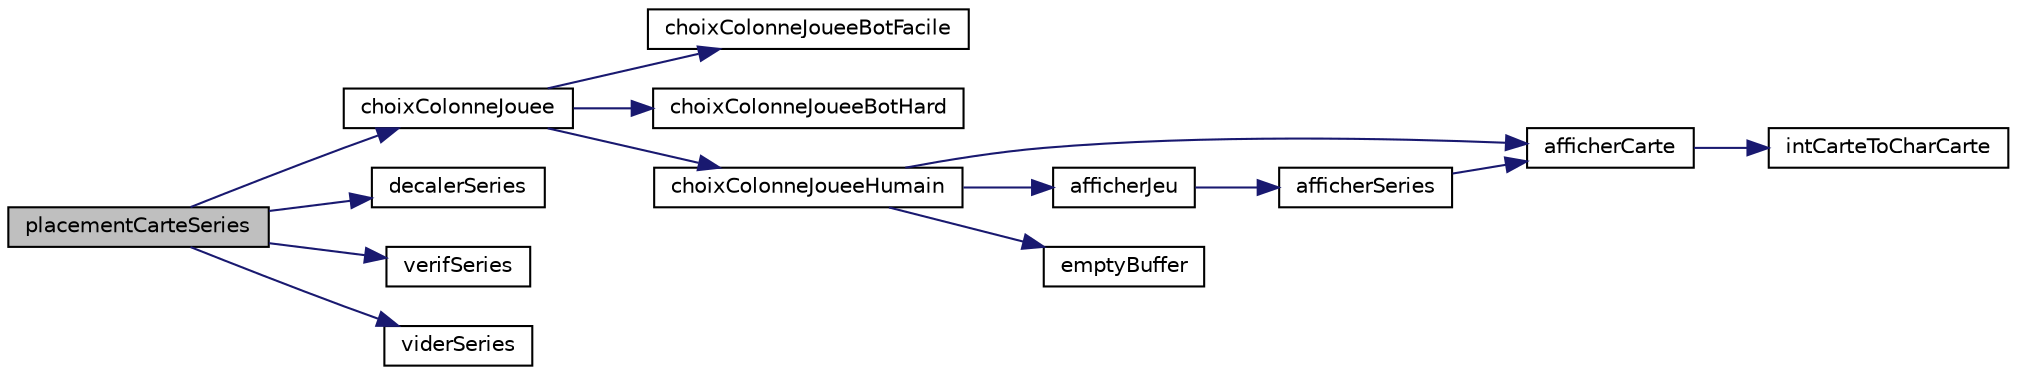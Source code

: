 digraph "placementCarteSeries"
{
 // INTERACTIVE_SVG=YES
 // LATEX_PDF_SIZE
  edge [fontname="Helvetica",fontsize="10",labelfontname="Helvetica",labelfontsize="10"];
  node [fontname="Helvetica",fontsize="10",shape=record];
  rankdir="LR";
  Node1 [label="placementCarteSeries",height=0.2,width=0.4,color="black", fillcolor="grey75", style="filled", fontcolor="black",tooltip=": Permet de placer la carte selon les séries"];
  Node1 -> Node2 [color="midnightblue",fontsize="10",style="solid",fontname="Helvetica"];
  Node2 [label="choixColonneJouee",height=0.2,width=0.4,color="black", fillcolor="white", style="filled",URL="$jeu_8c.html#a0399f7d61a0eb8a0375456b9e0c84e08",tooltip=": Permet de choisir la colonne selon le type du joueur (humain/bot)"];
  Node2 -> Node3 [color="midnightblue",fontsize="10",style="solid",fontname="Helvetica"];
  Node3 [label="choixColonneJoueeBotFacile",height=0.2,width=0.4,color="black", fillcolor="white", style="filled",URL="$bots_8c.html#aa55a6fa2a82c075519b52459067a6db2",tooltip=": Le bot facile choisit la colonne avec le plus haut nombre de têtes de boeuf"];
  Node2 -> Node4 [color="midnightblue",fontsize="10",style="solid",fontname="Helvetica"];
  Node4 [label="choixColonneJoueeBotHard",height=0.2,width=0.4,color="black", fillcolor="white", style="filled",URL="$bots_8c.html#a1a974eb68657a382e0565490bea2a46d",tooltip=": Permet de choisir la colonne pour le Bot de difficulté Hard"];
  Node2 -> Node5 [color="midnightblue",fontsize="10",style="solid",fontname="Helvetica"];
  Node5 [label="choixColonneJoueeHumain",height=0.2,width=0.4,color="black", fillcolor="white", style="filled",URL="$jeu_8c.html#adbe454c3f60f9360493e35fdcc1b4400",tooltip=": Permet de choisir la colonne de l'humain"];
  Node5 -> Node6 [color="midnightblue",fontsize="10",style="solid",fontname="Helvetica"];
  Node6 [label="afficherCarte",height=0.2,width=0.4,color="black", fillcolor="white", style="filled",URL="$affichage_8c.html#ac6afda7e0a3b7e4947d585fdd27bd293",tooltip="Affiche une carte de manière différente en fonction de son état."];
  Node6 -> Node7 [color="midnightblue",fontsize="10",style="solid",fontname="Helvetica"];
  Node7 [label="intCarteToCharCarte",height=0.2,width=0.4,color="black", fillcolor="white", style="filled",URL="$jeu_8c.html#aaafffa208510d93f7593d9420bad974e",tooltip=": Permet de renvoyer un char \"  1 \" ou \" 10\" selon le int envoyé"];
  Node5 -> Node8 [color="midnightblue",fontsize="10",style="solid",fontname="Helvetica"];
  Node8 [label="afficherJeu",height=0.2,width=0.4,color="black", fillcolor="white", style="filled",URL="$affichage_8c.html#ad8ae09f714faa41165f30307ae3c7cae",tooltip=": Permet d'afficher le jeu"];
  Node8 -> Node9 [color="midnightblue",fontsize="10",style="solid",fontname="Helvetica"];
  Node9 [label="afficherSeries",height=0.2,width=0.4,color="black", fillcolor="white", style="filled",URL="$affichage_8c.html#a8649ef826466c9bdf91bd3d2478e2f93",tooltip=": Permet d'afficher toute les series"];
  Node9 -> Node6 [color="midnightblue",fontsize="10",style="solid",fontname="Helvetica"];
  Node5 -> Node10 [color="midnightblue",fontsize="10",style="solid",fontname="Helvetica"];
  Node10 [label="emptyBuffer",height=0.2,width=0.4,color="black", fillcolor="white", style="filled",URL="$jeu_8c.html#a7f81010b16aca3478a4926194a324382",tooltip="Vide le buffer après une saisie."];
  Node1 -> Node11 [color="midnightblue",fontsize="10",style="solid",fontname="Helvetica"];
  Node11 [label="decalerSeries",height=0.2,width=0.4,color="black", fillcolor="white", style="filled",URL="$jeu_8c.html#ac293ca501d9cdd17882fa24a2d411404",tooltip=": Permet de placer une carte en haut d'une colonne tout en décalant les autres cartes vers le bas"];
  Node1 -> Node12 [color="midnightblue",fontsize="10",style="solid",fontname="Helvetica"];
  Node12 [label="verifSeries",height=0.2,width=0.4,color="black", fillcolor="white", style="filled",URL="$jeu_8c.html#a4a6b4d3ce1e14ebfa0660ba1d6d19a54",tooltip=": Permet de savoir si la colonne est pleine ou non"];
  Node1 -> Node13 [color="midnightblue",fontsize="10",style="solid",fontname="Helvetica"];
  Node13 [label="viderSeries",height=0.2,width=0.4,color="black", fillcolor="white", style="filled",URL="$jeu_8c.html#ad55a95a47f655e0a60109f5c14229761",tooltip=": Vide la colonne de la série où le Joueur vient placer sa carte inférieur ou 6è carte supérieur et p..."];
}

